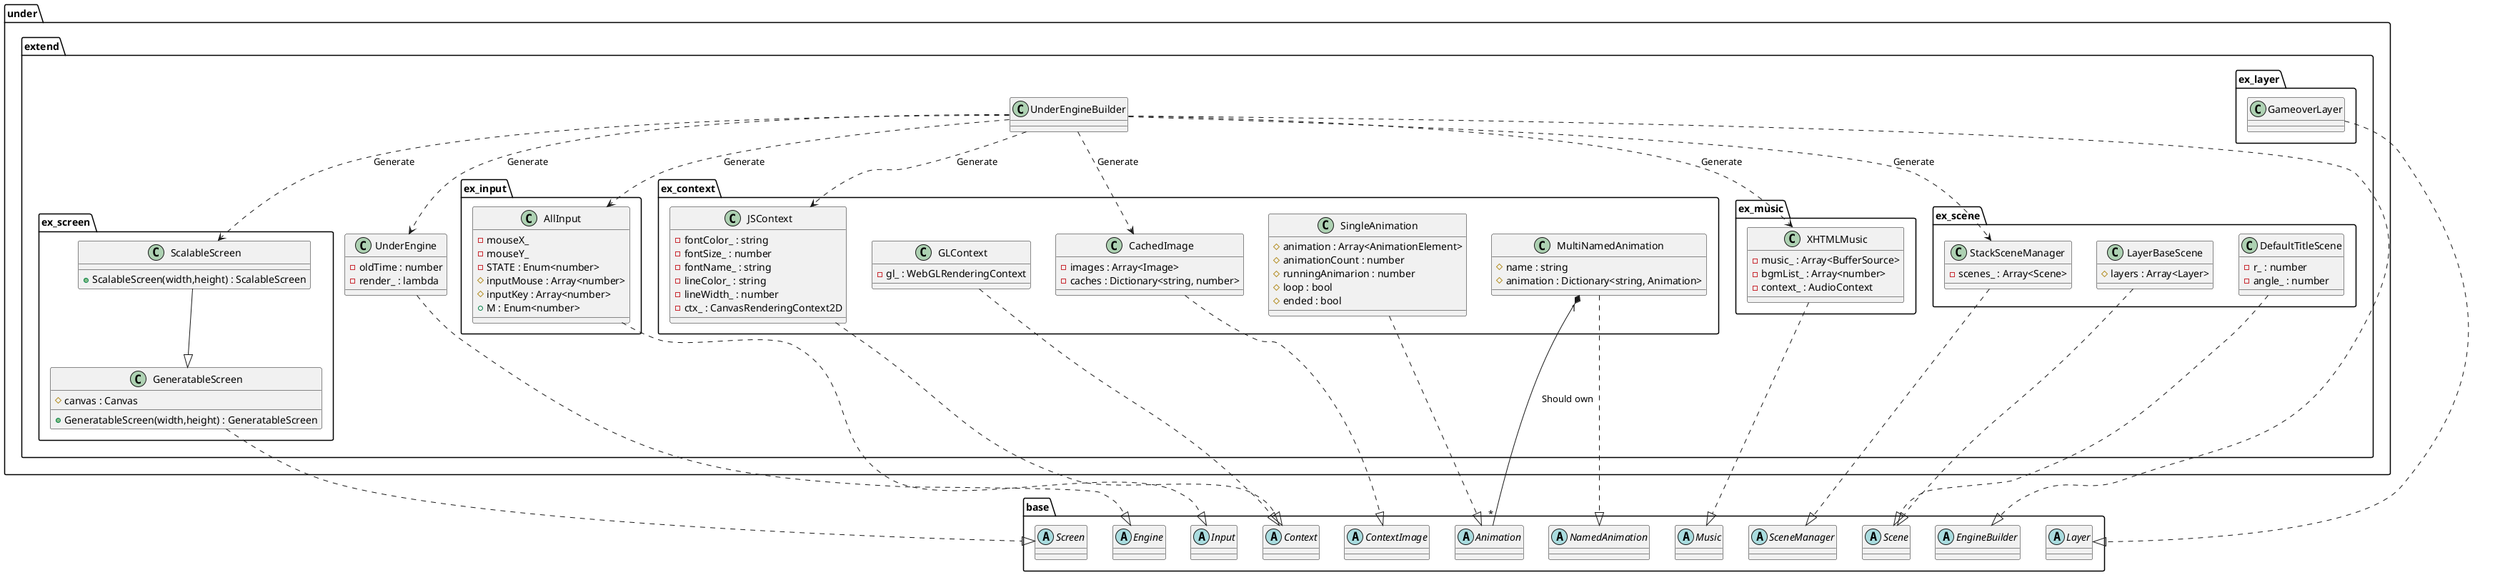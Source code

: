 @startuml GameBaseExtend

package under {
    package extend {
        class UnderEngineBuilder
        class UnderEngine {
            -oldTime : number
            -render_ : lambda
        }

        package ex_input {
            class AllInput {
                -mouseX_
                -mouseY_
                -STATE : Enum<number>
                #inputMouse : Array<number>
                #inputKey : Array<number>
                +M : Enum<number>
            }
        }
        package ex_screen {
            class GeneratableScreen {
                +GeneratableScreen(width,height) : GeneratableScreen
                #canvas : Canvas
            }
            class ScalableScreen {
                +ScalableScreen(width,height) : ScalableScreen
            }
        }

        package ex_context {
            class JSContext {
                -fontColor_ : string
                -fontSize_ : number
                -fontName_ : string
                -lineColor_ : string
                -lineWidth_ : number
                -ctx_ : CanvasRenderingContext2D
            }
            class GLContext {
                -gl_ : WebGLRenderingContext
            }
            class CachedImage {
                -images : Array<Image>
                -caches : Dictionary<string, number>
            }
            class SingleAnimation {
                #animation : Array<AnimationElement>
                #animationCount : number
                #runningAnimarion : number
                #loop : bool
                #ended : bool
            }
            class MultiNamedAnimation {
                #name : string
                #animation : Dictionary<string, Animation>
            }
        }

        package ex_music {
            class XHTMLMusic {
                -music_ : Array<BufferSource>
                -bgmList_ : Array<number>
                -context_ : AudioContext
            }
        }

        package ex_scene {
            class StackSceneManager {
                -scenes_ : Array<Scene>
            }
            class LayerBaseScene {
                #layers : Array<Layer>
            }
            class DefaultTitleScene {
                -r_ : number
                -angle_ : number
            }
        }

        package ex_layer {
            class GameoverLayer
        }
    }
}

package base {
    abstract EngineBuilder
    abstract Engine
    abstract Input
    abstract Screen
    abstract Context
    abstract SceneManager
    abstract Music
    abstract ContextImage
    abstract Scene
    abstract Layer
    abstract Animation
    abstract NamedAnimation
}

UnderEngineBuilder ..> UnderEngine : Generate
UnderEngineBuilder ..> AllInput : Generate
UnderEngineBuilder ..> ScalableScreen : Generate
UnderEngineBuilder ..> JSContext : Generate
UnderEngineBuilder ..> CachedImage : Generate
UnderEngineBuilder ..> XHTMLMusic : Generate
UnderEngineBuilder ..> StackSceneManager : Generate

MultiNamedAnimation "1"*--"*" Animation : Should own

ScalableScreen --|> GeneratableScreen

UnderEngineBuilder ..|> EngineBuilder
UnderEngine ..|> Engine
AllInput ..|> Input
GeneratableScreen ..|> Screen
JSContext ..|> Context
GLContext ..|> Context
StackSceneManager ..|> SceneManager
XHTMLMusic ..|> Music
CachedImage ..|> ContextImage
LayerBaseScene ..|> Scene
DefaultTitleScene ...|> Scene
GameoverLayer ...|> Layer

SingleAnimation ..|> Animation
MultiNamedAnimation ..|> NamedAnimation

@enduml

